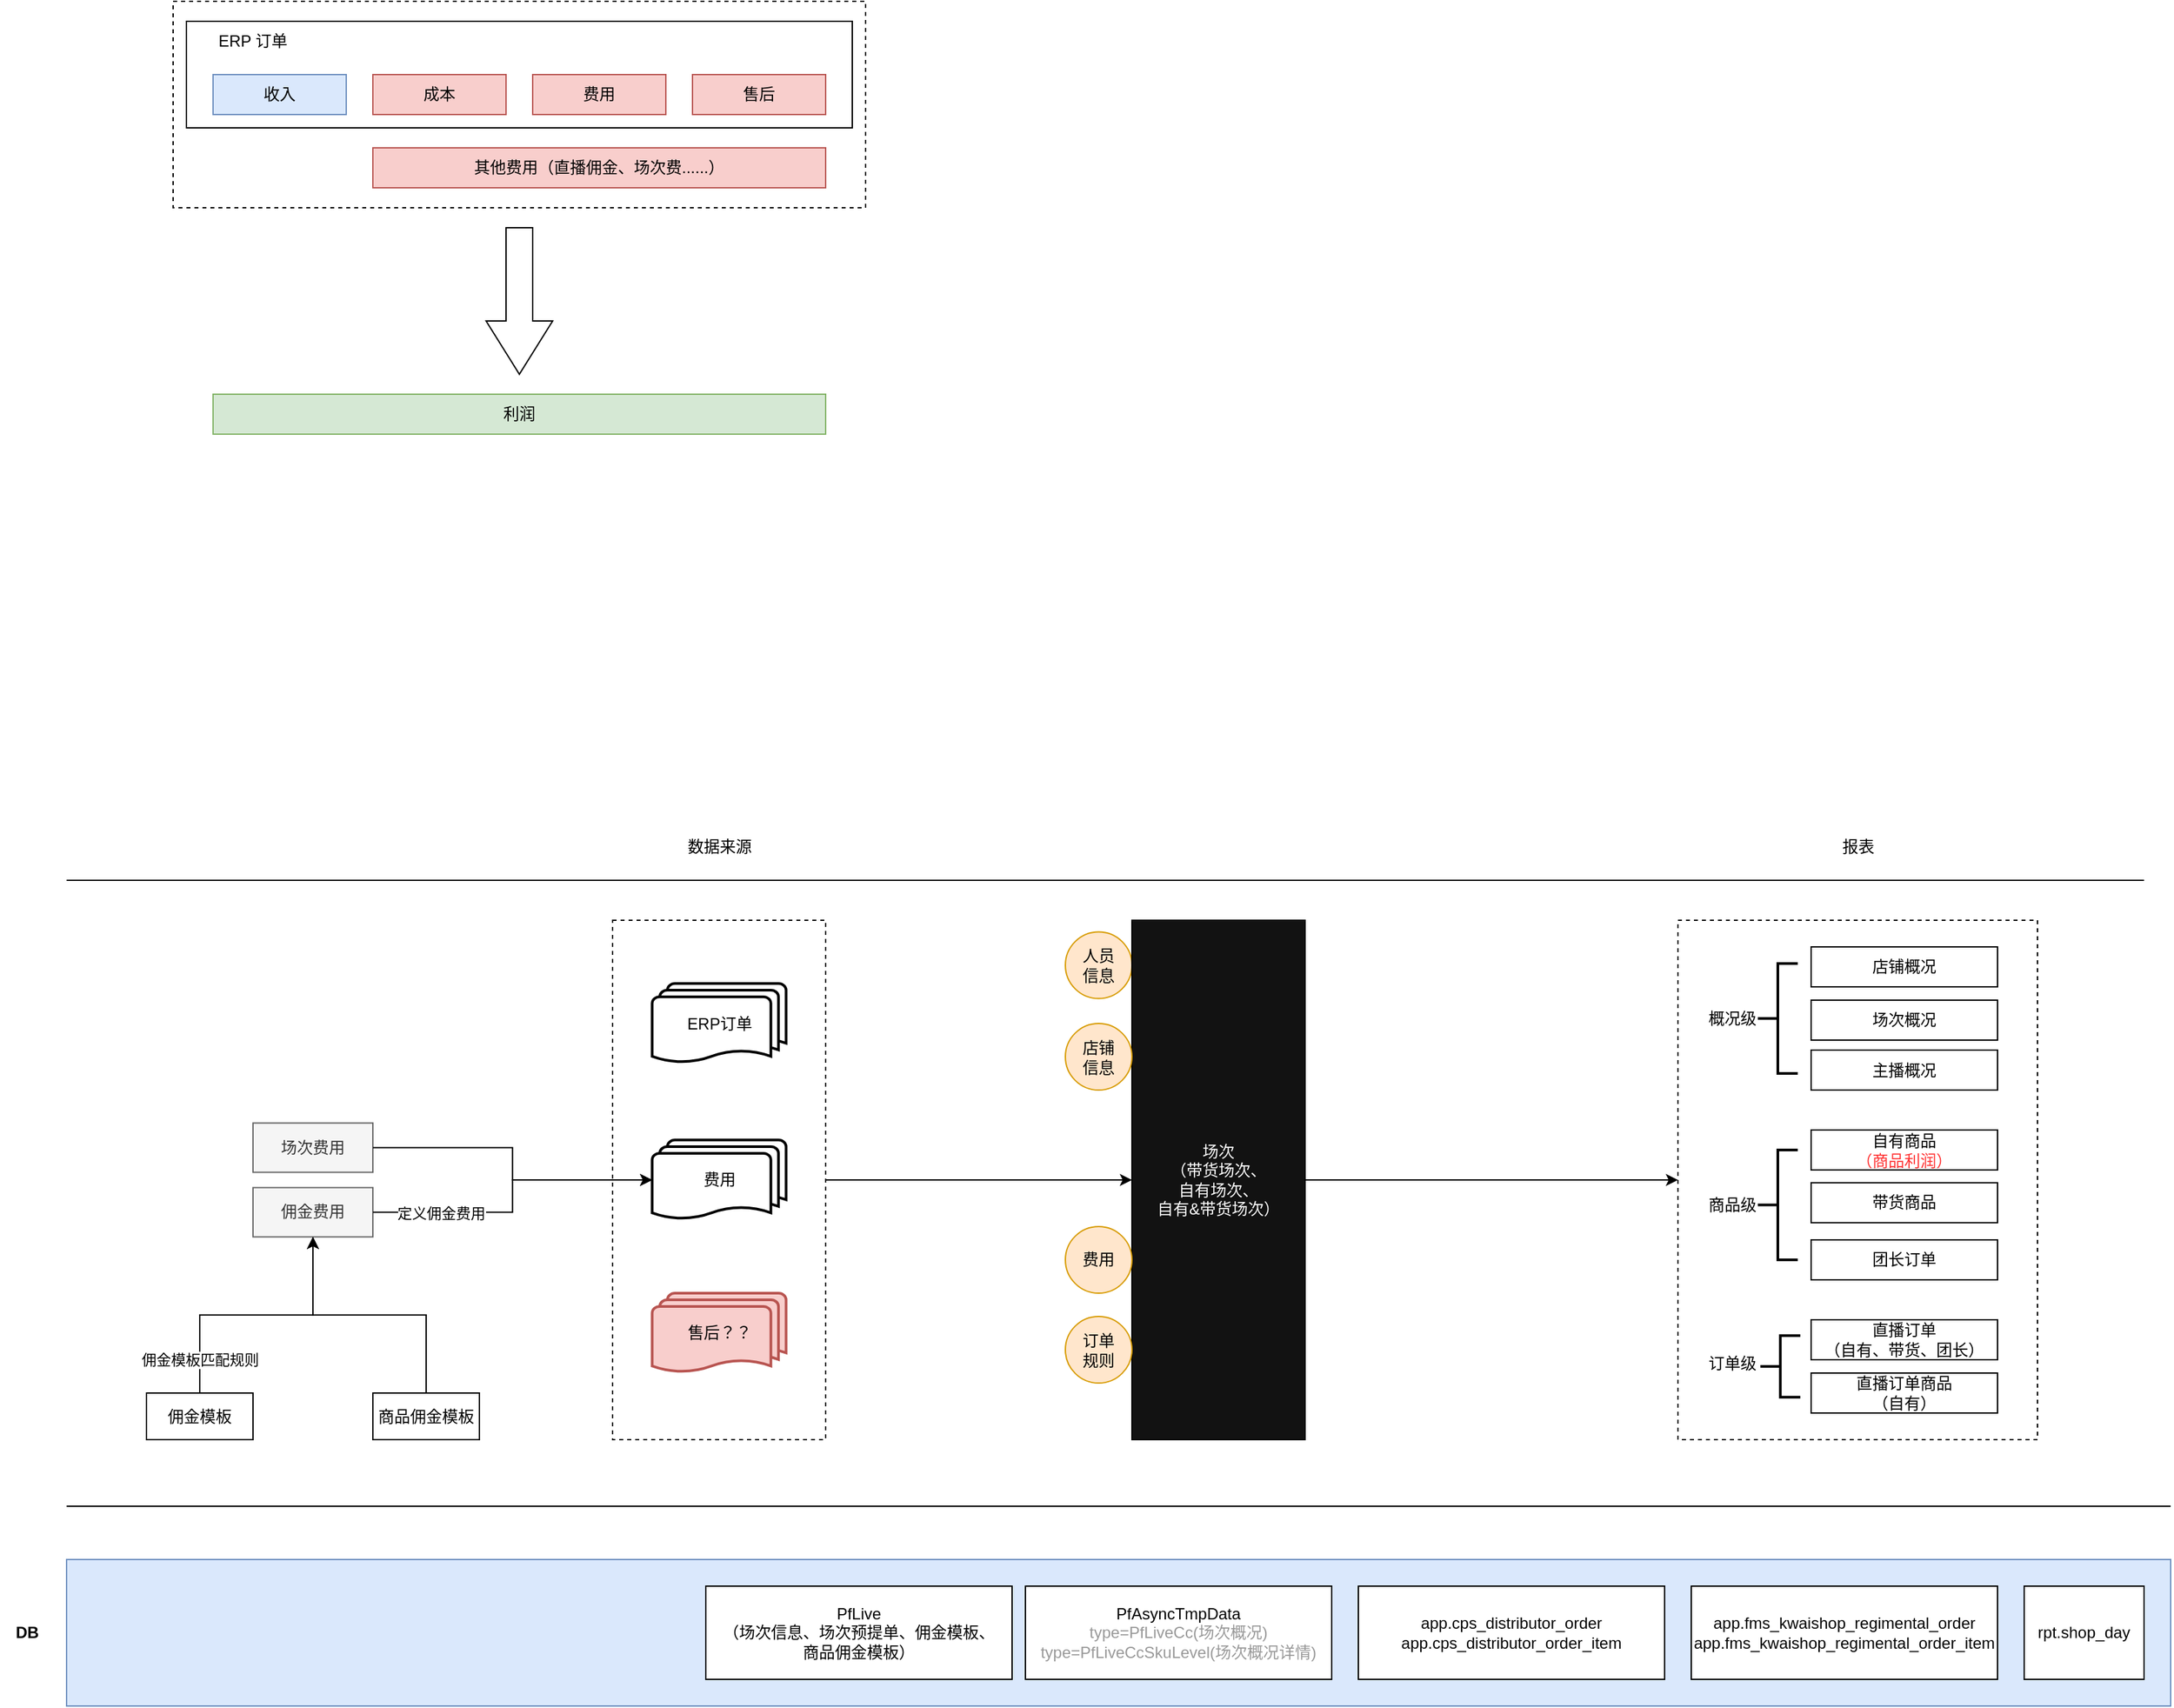<mxfile version="22.1.11" type="github">
  <diagram name="Page-1" id="4Yxf_F3Yg8TCebHdQZ62">
    <mxGraphModel dx="2074" dy="1187" grid="1" gridSize="10" guides="1" tooltips="1" connect="1" arrows="1" fold="1" page="1" pageScale="1" pageWidth="2000" pageHeight="2000" math="0" shadow="0">
      <root>
        <mxCell id="0" />
        <mxCell id="1" parent="0" />
        <mxCell id="nZpgM6mxst-IkFDQiJev-47" value="" style="group" vertex="1" connectable="0" parent="1">
          <mxGeometry x="830" y="750" width="180" height="390" as="geometry" />
        </mxCell>
        <mxCell id="hUss3SKFeiQ75tnnukBr-45" value="人员&lt;br&gt;信息" style="ellipse;whiteSpace=wrap;html=1;aspect=fixed;fillColor=#ffe6cc;strokeColor=#d79b00;" parent="nZpgM6mxst-IkFDQiJev-47" vertex="1">
          <mxGeometry y="8.75" width="50" height="50" as="geometry" />
        </mxCell>
        <mxCell id="hUss3SKFeiQ75tnnukBr-15" value="&lt;font color=&quot;#ffffff&quot;&gt;场次&lt;br&gt;（带货场次、&lt;br&gt;自有场次、&lt;br&gt;自有&amp;amp;带货场次）&lt;br&gt;&lt;/font&gt;" style="rounded=0;whiteSpace=wrap;html=1;fillColor=#121212;" parent="nZpgM6mxst-IkFDQiJev-47" vertex="1">
          <mxGeometry x="50" width="130" height="390" as="geometry" />
        </mxCell>
        <mxCell id="hUss3SKFeiQ75tnnukBr-46" value="店铺&lt;br&gt;信息" style="ellipse;whiteSpace=wrap;html=1;aspect=fixed;fillColor=#ffe6cc;strokeColor=#d79b00;" parent="nZpgM6mxst-IkFDQiJev-47" vertex="1">
          <mxGeometry y="77.5" width="50" height="50" as="geometry" />
        </mxCell>
        <mxCell id="hUss3SKFeiQ75tnnukBr-47" value="费用" style="ellipse;whiteSpace=wrap;html=1;aspect=fixed;fillColor=#ffe6cc;strokeColor=#d79b00;" parent="nZpgM6mxst-IkFDQiJev-47" vertex="1">
          <mxGeometry y="230" width="50" height="50" as="geometry" />
        </mxCell>
        <mxCell id="hUss3SKFeiQ75tnnukBr-49" value="订单&lt;br&gt;规则" style="ellipse;whiteSpace=wrap;html=1;aspect=fixed;fillColor=#ffe6cc;strokeColor=#d79b00;" parent="nZpgM6mxst-IkFDQiJev-47" vertex="1">
          <mxGeometry y="297.5" width="50" height="50" as="geometry" />
        </mxCell>
        <mxCell id="hUss3SKFeiQ75tnnukBr-35" style="edgeStyle=orthogonalEdgeStyle;rounded=0;orthogonalLoop=1;jettySize=auto;html=1;entryX=0;entryY=0.5;entryDx=0;entryDy=0;" parent="1" source="hUss3SKFeiQ75tnnukBr-24" target="hUss3SKFeiQ75tnnukBr-15" edge="1">
          <mxGeometry relative="1" as="geometry" />
        </mxCell>
        <mxCell id="hUss3SKFeiQ75tnnukBr-11" value="" style="rounded=0;whiteSpace=wrap;html=1;fillColor=none;dashed=1;" parent="1" vertex="1">
          <mxGeometry x="160" y="60" width="520" height="155" as="geometry" />
        </mxCell>
        <mxCell id="hUss3SKFeiQ75tnnukBr-8" value="" style="rounded=0;whiteSpace=wrap;html=1;fillStyle=auto;" parent="1" vertex="1">
          <mxGeometry x="170" y="75" width="500" height="80" as="geometry" />
        </mxCell>
        <mxCell id="hUss3SKFeiQ75tnnukBr-4" value="收入" style="rounded=0;whiteSpace=wrap;html=1;fillColor=#dae8fc;strokeColor=#6c8ebf;" parent="1" vertex="1">
          <mxGeometry x="190" y="115" width="100" height="30" as="geometry" />
        </mxCell>
        <mxCell id="hUss3SKFeiQ75tnnukBr-5" value="其他费用（直播佣金、场次费......）" style="rounded=0;whiteSpace=wrap;html=1;fillColor=#f8cecc;strokeColor=#b85450;" parent="1" vertex="1">
          <mxGeometry x="310" y="170" width="340" height="30" as="geometry" />
        </mxCell>
        <mxCell id="hUss3SKFeiQ75tnnukBr-6" value="成本" style="rounded=0;whiteSpace=wrap;html=1;fillColor=#f8cecc;strokeColor=#b85450;" parent="1" vertex="1">
          <mxGeometry x="310" y="115" width="100" height="30" as="geometry" />
        </mxCell>
        <mxCell id="hUss3SKFeiQ75tnnukBr-7" value="利润" style="rounded=0;whiteSpace=wrap;html=1;fillColor=#d5e8d4;strokeColor=#82b366;" parent="1" vertex="1">
          <mxGeometry x="190" y="355" width="460" height="30" as="geometry" />
        </mxCell>
        <mxCell id="hUss3SKFeiQ75tnnukBr-9" value="ERP 订单" style="text;html=1;strokeColor=none;fillColor=none;align=center;verticalAlign=middle;whiteSpace=wrap;rounded=0;" parent="1" vertex="1">
          <mxGeometry x="190" y="75" width="60" height="30" as="geometry" />
        </mxCell>
        <mxCell id="hUss3SKFeiQ75tnnukBr-10" value="" style="html=1;shadow=0;dashed=0;align=center;verticalAlign=middle;shape=mxgraph.arrows2.arrow;dy=0.6;dx=40;direction=south;notch=0;" parent="1" vertex="1">
          <mxGeometry x="395" y="230" width="50" height="110" as="geometry" />
        </mxCell>
        <mxCell id="hUss3SKFeiQ75tnnukBr-12" value="费用" style="rounded=0;whiteSpace=wrap;html=1;fillColor=#f8cecc;strokeColor=#b85450;" parent="1" vertex="1">
          <mxGeometry x="430" y="115" width="100" height="30" as="geometry" />
        </mxCell>
        <mxCell id="hUss3SKFeiQ75tnnukBr-13" value="售后" style="rounded=0;whiteSpace=wrap;html=1;fillColor=#f8cecc;strokeColor=#b85450;" parent="1" vertex="1">
          <mxGeometry x="550" y="115" width="100" height="30" as="geometry" />
        </mxCell>
        <mxCell id="hUss3SKFeiQ75tnnukBr-36" style="edgeStyle=orthogonalEdgeStyle;rounded=0;orthogonalLoop=1;jettySize=auto;html=1;entryX=0;entryY=0.5;entryDx=0;entryDy=0;" parent="1" source="hUss3SKFeiQ75tnnukBr-15" target="hUss3SKFeiQ75tnnukBr-34" edge="1">
          <mxGeometry relative="1" as="geometry" />
        </mxCell>
        <mxCell id="nZpgM6mxst-IkFDQiJev-12" value="佣金费用" style="rounded=0;whiteSpace=wrap;html=1;fillColor=#f5f5f5;fontColor=#333333;strokeColor=#666666;" vertex="1" parent="1">
          <mxGeometry x="220" y="950.75" width="90" height="37" as="geometry" />
        </mxCell>
        <mxCell id="nZpgM6mxst-IkFDQiJev-17" style="edgeStyle=orthogonalEdgeStyle;rounded=0;orthogonalLoop=1;jettySize=auto;html=1;" edge="1" parent="1" source="nZpgM6mxst-IkFDQiJev-14" target="nZpgM6mxst-IkFDQiJev-12">
          <mxGeometry relative="1" as="geometry" />
        </mxCell>
        <mxCell id="nZpgM6mxst-IkFDQiJev-19" value="佣金模板匹配规则" style="edgeLabel;html=1;align=center;verticalAlign=middle;resizable=0;points=[];" vertex="1" connectable="0" parent="nZpgM6mxst-IkFDQiJev-17">
          <mxGeometry x="-0.606" y="4" relative="1" as="geometry">
            <mxPoint x="4" y="15" as="offset" />
          </mxGeometry>
        </mxCell>
        <mxCell id="nZpgM6mxst-IkFDQiJev-14" value="佣金模板" style="rounded=0;whiteSpace=wrap;html=1;" vertex="1" parent="1">
          <mxGeometry x="140" y="1105" width="80" height="35" as="geometry" />
        </mxCell>
        <mxCell id="nZpgM6mxst-IkFDQiJev-18" style="edgeStyle=orthogonalEdgeStyle;rounded=0;orthogonalLoop=1;jettySize=auto;html=1;" edge="1" parent="1" source="nZpgM6mxst-IkFDQiJev-16" target="nZpgM6mxst-IkFDQiJev-12">
          <mxGeometry relative="1" as="geometry" />
        </mxCell>
        <mxCell id="nZpgM6mxst-IkFDQiJev-16" value="商品佣金模板" style="rounded=0;whiteSpace=wrap;html=1;" vertex="1" parent="1">
          <mxGeometry x="310" y="1105" width="80" height="35" as="geometry" />
        </mxCell>
        <mxCell id="nZpgM6mxst-IkFDQiJev-21" value="场次费用" style="rounded=0;whiteSpace=wrap;html=1;fillColor=#f5f5f5;fontColor=#333333;strokeColor=#666666;" vertex="1" parent="1">
          <mxGeometry x="220" y="902.25" width="90" height="37" as="geometry" />
        </mxCell>
        <mxCell id="nZpgM6mxst-IkFDQiJev-22" style="edgeStyle=orthogonalEdgeStyle;rounded=0;orthogonalLoop=1;jettySize=auto;html=1;entryX=0;entryY=0.5;entryDx=0;entryDy=0;entryPerimeter=0;" edge="1" parent="1" source="nZpgM6mxst-IkFDQiJev-12" target="hUss3SKFeiQ75tnnukBr-22">
          <mxGeometry relative="1" as="geometry" />
        </mxCell>
        <mxCell id="nZpgM6mxst-IkFDQiJev-24" value="定义佣金费用" style="edgeLabel;html=1;align=center;verticalAlign=middle;resizable=0;points=[];" vertex="1" connectable="0" parent="nZpgM6mxst-IkFDQiJev-22">
          <mxGeometry x="-0.722" y="1" relative="1" as="geometry">
            <mxPoint x="18" y="1" as="offset" />
          </mxGeometry>
        </mxCell>
        <mxCell id="nZpgM6mxst-IkFDQiJev-23" style="edgeStyle=orthogonalEdgeStyle;rounded=0;orthogonalLoop=1;jettySize=auto;html=1;entryX=0;entryY=0.5;entryDx=0;entryDy=0;entryPerimeter=0;" edge="1" parent="1" source="nZpgM6mxst-IkFDQiJev-21" target="hUss3SKFeiQ75tnnukBr-22">
          <mxGeometry relative="1" as="geometry" />
        </mxCell>
        <mxCell id="nZpgM6mxst-IkFDQiJev-39" value="" style="rounded=0;whiteSpace=wrap;html=1;fillColor=#dae8fc;strokeColor=#6c8ebf;" vertex="1" parent="1">
          <mxGeometry x="80" y="1230" width="1580" height="110" as="geometry" />
        </mxCell>
        <mxCell id="nZpgM6mxst-IkFDQiJev-41" value="PfLive&lt;br&gt;（场次信息、场次预提单、佣金模板、&lt;br&gt;商品佣金模板）" style="rounded=0;whiteSpace=wrap;html=1;" vertex="1" parent="1">
          <mxGeometry x="560" y="1250" width="230" height="70" as="geometry" />
        </mxCell>
        <mxCell id="nZpgM6mxst-IkFDQiJev-42" value="rpt.shop_day" style="rounded=0;whiteSpace=wrap;html=1;" vertex="1" parent="1">
          <mxGeometry x="1550" y="1250" width="90" height="70" as="geometry" />
        </mxCell>
        <mxCell id="nZpgM6mxst-IkFDQiJev-43" value="PfAsyncTmpData&lt;br style=&quot;border-color: var(--border-color);&quot;&gt;&lt;font color=&quot;#999999&quot;&gt;type=PfLiveCc(场次概况)&lt;br style=&quot;border-color: var(--border-color);&quot;&gt;type=PfLiveCcSkuLevel(场次概况详情)&lt;/font&gt;" style="rounded=0;whiteSpace=wrap;html=1;" vertex="1" parent="1">
          <mxGeometry x="800" y="1250" width="230" height="70" as="geometry" />
        </mxCell>
        <mxCell id="nZpgM6mxst-IkFDQiJev-44" value="app.cps_distributor_order&lt;br&gt;app.cps_distributor_order_item" style="rounded=0;whiteSpace=wrap;html=1;" vertex="1" parent="1">
          <mxGeometry x="1050" y="1250" width="230" height="70" as="geometry" />
        </mxCell>
        <mxCell id="nZpgM6mxst-IkFDQiJev-45" value="app.fms_kwaishop_regimental_order&lt;br&gt;app.fms_kwaishop_regimental_order_item" style="rounded=0;whiteSpace=wrap;html=1;" vertex="1" parent="1">
          <mxGeometry x="1300" y="1250" width="230" height="70" as="geometry" />
        </mxCell>
        <mxCell id="nZpgM6mxst-IkFDQiJev-46" value="" style="group" vertex="1" connectable="0" parent="1">
          <mxGeometry x="1290" y="750" width="270" height="390" as="geometry" />
        </mxCell>
        <mxCell id="hUss3SKFeiQ75tnnukBr-34" value="" style="rounded=0;whiteSpace=wrap;html=1;fillColor=none;dashed=1;" parent="nZpgM6mxst-IkFDQiJev-46" vertex="1">
          <mxGeometry width="270" height="390" as="geometry" />
        </mxCell>
        <mxCell id="hUss3SKFeiQ75tnnukBr-27" value="店铺概况" style="rounded=0;whiteSpace=wrap;html=1;" parent="nZpgM6mxst-IkFDQiJev-46" vertex="1">
          <mxGeometry x="100" y="20" width="140" height="30" as="geometry" />
        </mxCell>
        <mxCell id="hUss3SKFeiQ75tnnukBr-28" value="场次概况" style="rounded=0;whiteSpace=wrap;html=1;" parent="nZpgM6mxst-IkFDQiJev-46" vertex="1">
          <mxGeometry x="100" y="60" width="140" height="30" as="geometry" />
        </mxCell>
        <mxCell id="hUss3SKFeiQ75tnnukBr-29" value="主播概况" style="rounded=0;whiteSpace=wrap;html=1;" parent="nZpgM6mxst-IkFDQiJev-46" vertex="1">
          <mxGeometry x="100" y="97.5" width="140" height="30" as="geometry" />
        </mxCell>
        <mxCell id="hUss3SKFeiQ75tnnukBr-31" value="自有商品&lt;br&gt;&lt;font color=&quot;#ff3333&quot;&gt;（商品利润）&lt;/font&gt;" style="rounded=0;whiteSpace=wrap;html=1;" parent="nZpgM6mxst-IkFDQiJev-46" vertex="1">
          <mxGeometry x="100" y="157.5" width="140" height="30" as="geometry" />
        </mxCell>
        <mxCell id="hUss3SKFeiQ75tnnukBr-32" value="直播订单&lt;br&gt;（自有、带货、团长）" style="rounded=0;whiteSpace=wrap;html=1;" parent="nZpgM6mxst-IkFDQiJev-46" vertex="1">
          <mxGeometry x="100" y="300" width="140" height="30" as="geometry" />
        </mxCell>
        <mxCell id="hUss3SKFeiQ75tnnukBr-33" value="直播订单商品&lt;br&gt;（自有）" style="rounded=0;whiteSpace=wrap;html=1;" parent="nZpgM6mxst-IkFDQiJev-46" vertex="1">
          <mxGeometry x="100" y="340" width="140" height="30" as="geometry" />
        </mxCell>
        <mxCell id="hUss3SKFeiQ75tnnukBr-37" value="概况级" style="text;html=1;align=right;verticalAlign=middle;resizable=0;points=[];autosize=1;strokeColor=none;fillColor=none;" parent="nZpgM6mxst-IkFDQiJev-46" vertex="1">
          <mxGeometry y="58.75" width="60" height="30" as="geometry" />
        </mxCell>
        <mxCell id="hUss3SKFeiQ75tnnukBr-38" value="" style="strokeWidth=2;html=1;shape=mxgraph.flowchart.annotation_2;align=left;labelPosition=right;pointerEvents=1;rotation=0;" parent="nZpgM6mxst-IkFDQiJev-46" vertex="1">
          <mxGeometry x="60" y="32.5" width="30" height="82.5" as="geometry" />
        </mxCell>
        <mxCell id="hUss3SKFeiQ75tnnukBr-39" value="商品级" style="text;html=1;align=right;verticalAlign=middle;resizable=0;points=[];autosize=1;strokeColor=none;fillColor=none;" parent="nZpgM6mxst-IkFDQiJev-46" vertex="1">
          <mxGeometry y="198.5" width="60" height="30" as="geometry" />
        </mxCell>
        <mxCell id="hUss3SKFeiQ75tnnukBr-40" value="订单级" style="text;html=1;align=right;verticalAlign=middle;resizable=0;points=[];autosize=1;strokeColor=none;fillColor=none;" parent="nZpgM6mxst-IkFDQiJev-46" vertex="1">
          <mxGeometry y="317.5" width="60" height="30" as="geometry" />
        </mxCell>
        <mxCell id="hUss3SKFeiQ75tnnukBr-41" value="" style="strokeWidth=2;html=1;shape=mxgraph.flowchart.annotation_2;align=left;labelPosition=right;pointerEvents=1;rotation=-90;direction=south;" parent="nZpgM6mxst-IkFDQiJev-46" vertex="1">
          <mxGeometry x="53.755" y="320.005" width="46.25" height="30" as="geometry" />
        </mxCell>
        <mxCell id="nZpgM6mxst-IkFDQiJev-30" value="带货商品" style="rounded=0;whiteSpace=wrap;html=1;" vertex="1" parent="nZpgM6mxst-IkFDQiJev-46">
          <mxGeometry x="100" y="197.13" width="140" height="30" as="geometry" />
        </mxCell>
        <mxCell id="nZpgM6mxst-IkFDQiJev-31" value="团长订单" style="rounded=0;whiteSpace=wrap;html=1;" vertex="1" parent="nZpgM6mxst-IkFDQiJev-46">
          <mxGeometry x="100" y="240" width="140" height="30" as="geometry" />
        </mxCell>
        <mxCell id="nZpgM6mxst-IkFDQiJev-32" value="" style="strokeWidth=2;html=1;shape=mxgraph.flowchart.annotation_2;align=left;labelPosition=right;pointerEvents=1;rotation=0;" vertex="1" parent="nZpgM6mxst-IkFDQiJev-46">
          <mxGeometry x="60" y="172.5" width="30" height="82.5" as="geometry" />
        </mxCell>
        <mxCell id="nZpgM6mxst-IkFDQiJev-48" value="" style="group" vertex="1" connectable="0" parent="1">
          <mxGeometry x="490" y="750" width="160" height="390" as="geometry" />
        </mxCell>
        <mxCell id="hUss3SKFeiQ75tnnukBr-24" value="" style="rounded=0;whiteSpace=wrap;html=1;fillColor=none;dashed=1;" parent="nZpgM6mxst-IkFDQiJev-48" vertex="1">
          <mxGeometry width="160" height="390" as="geometry" />
        </mxCell>
        <mxCell id="hUss3SKFeiQ75tnnukBr-14" value="ERP订单" style="strokeWidth=2;html=1;shape=mxgraph.flowchart.multi-document;whiteSpace=wrap;" parent="nZpgM6mxst-IkFDQiJev-48" vertex="1">
          <mxGeometry x="29.714" y="47.5" width="100.571" height="60" as="geometry" />
        </mxCell>
        <mxCell id="hUss3SKFeiQ75tnnukBr-22" value="费用" style="strokeWidth=2;html=1;shape=mxgraph.flowchart.multi-document;whiteSpace=wrap;" parent="nZpgM6mxst-IkFDQiJev-48" vertex="1">
          <mxGeometry x="29.714" y="165" width="100.571" height="60" as="geometry" />
        </mxCell>
        <mxCell id="hUss3SKFeiQ75tnnukBr-23" value="售后？？" style="strokeWidth=2;html=1;shape=mxgraph.flowchart.multi-document;whiteSpace=wrap;fillColor=#f8cecc;strokeColor=#b85450;" parent="nZpgM6mxst-IkFDQiJev-48" vertex="1">
          <mxGeometry x="29.714" y="280" width="100.571" height="60" as="geometry" />
        </mxCell>
        <mxCell id="nZpgM6mxst-IkFDQiJev-54" value="&lt;b&gt;DB&lt;/b&gt;" style="text;html=1;align=center;verticalAlign=middle;resizable=0;points=[];autosize=1;strokeColor=none;fillColor=none;" vertex="1" parent="1">
          <mxGeometry x="30" y="1270" width="40" height="30" as="geometry" />
        </mxCell>
        <mxCell id="nZpgM6mxst-IkFDQiJev-55" value="数据来源" style="text;html=1;align=center;verticalAlign=middle;resizable=0;points=[];autosize=1;strokeColor=none;fillColor=none;" vertex="1" parent="1">
          <mxGeometry x="535" y="680" width="70" height="30" as="geometry" />
        </mxCell>
        <mxCell id="nZpgM6mxst-IkFDQiJev-56" value="报表" style="text;html=1;align=center;verticalAlign=middle;resizable=0;points=[];autosize=1;strokeColor=none;fillColor=none;" vertex="1" parent="1">
          <mxGeometry x="1400" y="680" width="50" height="30" as="geometry" />
        </mxCell>
        <mxCell id="nZpgM6mxst-IkFDQiJev-57" value="" style="endArrow=none;html=1;rounded=0;" edge="1" parent="1">
          <mxGeometry width="50" height="50" relative="1" as="geometry">
            <mxPoint x="80" y="720" as="sourcePoint" />
            <mxPoint x="1640" y="720" as="targetPoint" />
          </mxGeometry>
        </mxCell>
        <mxCell id="nZpgM6mxst-IkFDQiJev-58" value="" style="endArrow=none;html=1;rounded=0;" edge="1" parent="1">
          <mxGeometry width="50" height="50" relative="1" as="geometry">
            <mxPoint x="80" y="1190" as="sourcePoint" />
            <mxPoint x="1660" y="1190" as="targetPoint" />
          </mxGeometry>
        </mxCell>
      </root>
    </mxGraphModel>
  </diagram>
</mxfile>
